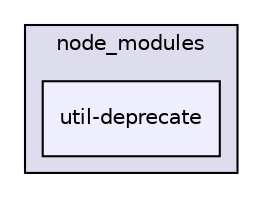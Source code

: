 digraph "gulp-src/node_modules/gulp-uglify/node_modules/through2/node_modules/readable-stream/node_modules/util-deprecate" {
  compound=true
  node [ fontsize="10", fontname="Helvetica"];
  edge [ labelfontsize="10", labelfontname="Helvetica"];
  subgraph clusterdir_73217d0c7c8b97bb17873d39b7e896e6 {
    graph [ bgcolor="#ddddee", pencolor="black", label="node_modules" fontname="Helvetica", fontsize="10", URL="dir_73217d0c7c8b97bb17873d39b7e896e6.html"]
  dir_2d10b218a0d7d4ee79319ca7acd1c019 [shape=box, label="util-deprecate", style="filled", fillcolor="#eeeeff", pencolor="black", URL="dir_2d10b218a0d7d4ee79319ca7acd1c019.html"];
  }
}
